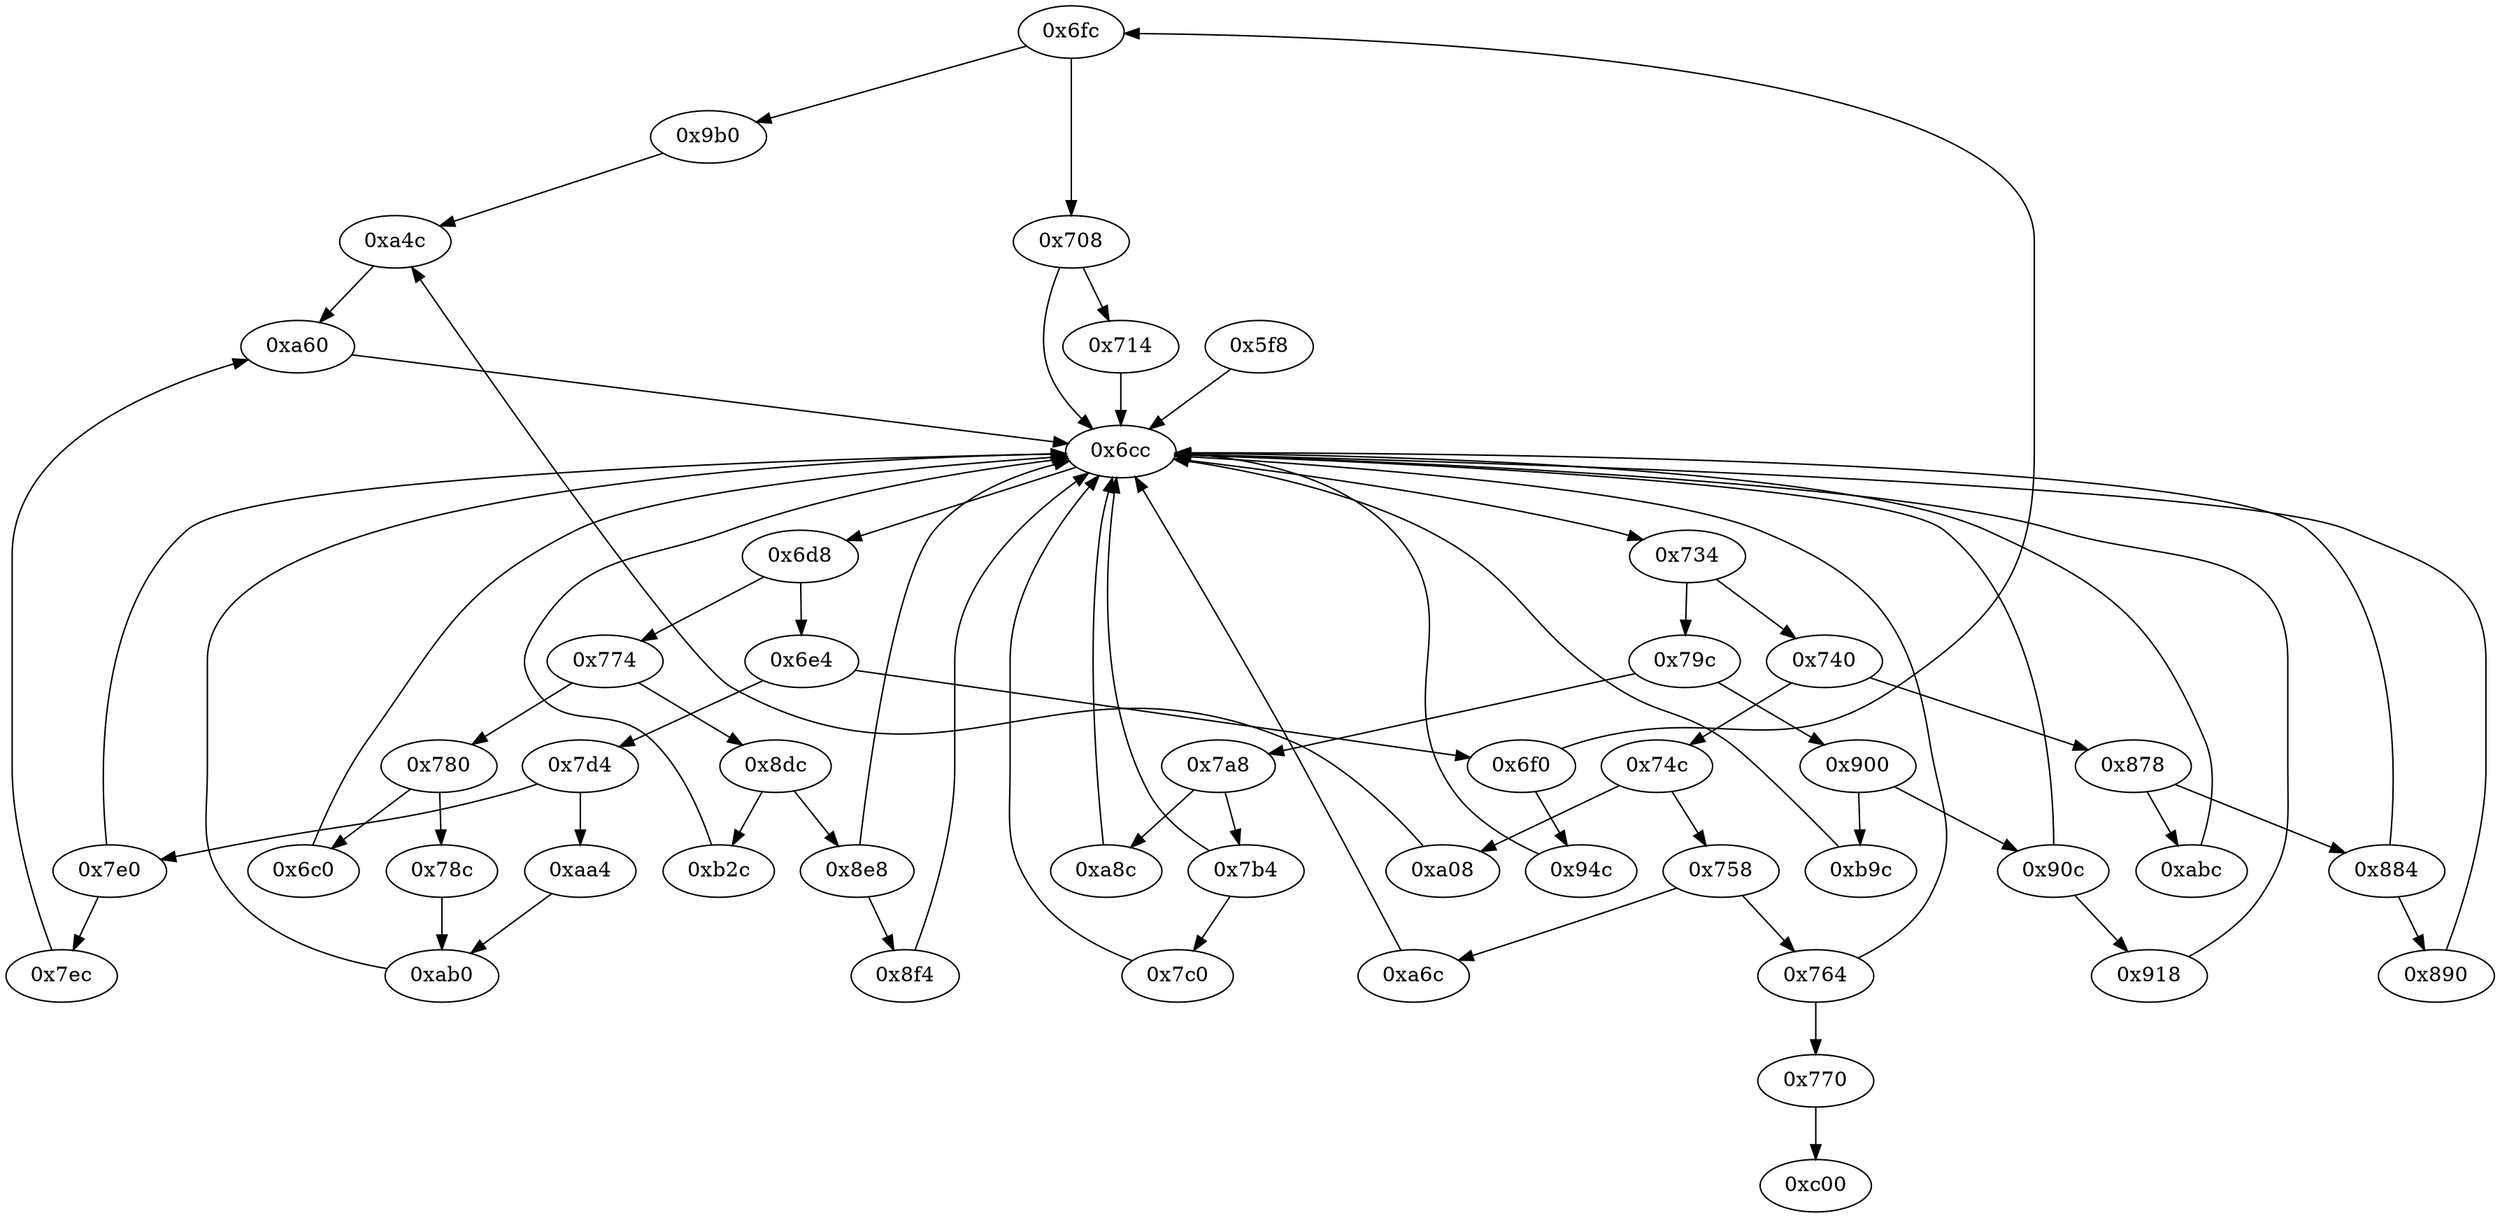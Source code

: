 strict digraph "" {
	"0x6fc"	 [opcode="[u'ldr', u'cmp', u'b']"];
	"0x9b0"	 [opcode="[u'ldr', u'ldr', u'ldr', u'cmp', u'mov', u'mov', u'strb', u'ldr', u'ldr', u'rsb', u'mvn', u'mul', u'mvn', u'ldr', u'ldr', u'orr', \
u'mov', u'cmn', u'mov', u'cmp', u'mov', u'b']"];
	"0x6fc" -> "0x9b0";
	"0x708"	 [opcode="[u'ldr', u'cmp', u'b']"];
	"0x6fc" -> "0x708";
	"0x8f4"	 [opcode="[u'ldr', u'mov', u'b']"];
	"0x6cc"	 [opcode="[u'ldr', u'cmp', u'b']"];
	"0x8f4" -> "0x6cc";
	"0x780"	 [opcode="[u'ldr', u'cmp', u'b']"];
	"0x6c0"	 [opcode="[u'ldr', u'cmp', u'ldr']"];
	"0x780" -> "0x6c0";
	"0x78c"	 [opcode="[u'ldr', u'str', u'ldr', u'b']"];
	"0x780" -> "0x78c";
	"0xa08"	 [opcode="[u'ldr', u'ldr', u'ldr', u'ldr', u'sub', u'sub', u'add', u'mul', u'mvn', u'ldr', u'ldr', u'orr', u'mov', u'cmn', u'mov', u'cmp', \
u'mov']"];
	"0xa4c"	 [opcode="[u'mov', u'mov', u'cmn', u'mov', u'mov']"];
	"0xa08" -> "0xa4c";
	"0xa60"	 [opcode="[u'teq', u'mov', u'b']"];
	"0xa60" -> "0x6cc";
	"0xab0"	 [opcode="[u'str', u'ldr', u'b']"];
	"0xab0" -> "0x6cc";
	"0x7e0"	 [opcode="[u'ldr', u'cmp', u'b']"];
	"0x7e0" -> "0x6cc";
	"0x7ec"	 [opcode="[u'ldr', u'ldr', u'ldr', u'ldr', u'sub', u'add', u'add', u'str', u'ldr', u'rsb', u'rsb', u'str', u'ldr', u'ldr', u'ldr', u'sub', \
u'sub', u'add', u'mul', u'eor', u'and', u'ldr', u'ldr', u'ldr', u'mov', u'mov', u'cmp', u'mov', u'cmp', u'mov', u'mov', u'cmp', \
u'mov', u'mov', u'b']"];
	"0x7e0" -> "0x7ec";
	"0xb9c"	 [opcode="[u'ldr', u'ldr', u'str', u'ldr', u'ldr', u'ldr', u'sub', u'mov', u'mul', u'mov', u'mvn', u'orr', u'cmp', u'mov', u'cmn', u'mov', \
u'teq', u'ldr', u'mov', u'cmn', u'mov', u'mov', u'cmp', u'mov', u'b']"];
	"0xb9c" -> "0x6cc";
	"0x9b0" -> "0xa4c";
	"0x884"	 [opcode="[u'ldr', u'cmp', u'b']"];
	"0x890"	 [opcode="[u'ldr', u'ldr', u'ldr', u'ldr', u'ldr', u'ldr', u'ldr', u'ldr', u'ldr', u'ldr', u'ldr', u'ldr', u'ldr', u'ldr', u'ldr', u'ldr', \
u'ldr', u'mov', u'b']"];
	"0x884" -> "0x890";
	"0x884" -> "0x6cc";
	"0x7a8"	 [opcode="[u'ldr', u'cmp', u'b']"];
	"0x7b4"	 [opcode="[u'ldr', u'cmp', u'b']"];
	"0x7a8" -> "0x7b4";
	"0xa8c"	 [opcode="[u'ldrb', u'ldr', u'ldr', u'cmp', u'mov', u'b']"];
	"0x7a8" -> "0xa8c";
	"0x79c"	 [opcode="[u'ldr', u'cmp', u'b']"];
	"0x79c" -> "0x7a8";
	"0x900"	 [opcode="[u'ldr', u'cmp', u'b']"];
	"0x79c" -> "0x900";
	"0x6e4"	 [opcode="[u'ldr', u'cmp', u'b']"];
	"0x6f0"	 [opcode="[u'ldr', u'cmp', u'b']"];
	"0x6e4" -> "0x6f0";
	"0x7d4"	 [opcode="[u'ldr', u'cmp', u'b']"];
	"0x6e4" -> "0x7d4";
	"0x740"	 [opcode="[u'ldr', u'cmp', u'b']"];
	"0x74c"	 [opcode="[u'ldr', u'cmp', u'b']"];
	"0x740" -> "0x74c";
	"0x878"	 [opcode="[u'ldr', u'cmp', u'b']"];
	"0x740" -> "0x878";
	"0x7c0"	 [opcode="[u'ldr', u'ldr', u'bl', u'mov', u'b']"];
	"0x7c0" -> "0x6cc";
	"0x714"	 [opcode="[u'ldr', u'ldr', u'cmp', u'ldr', u'mov', u'ldr', u'str', u'b']"];
	"0x714" -> "0x6cc";
	"0x734"	 [opcode="[u'ldr', u'cmp', u'b']"];
	"0x734" -> "0x79c";
	"0x734" -> "0x740";
	"0x900" -> "0xb9c";
	"0x90c"	 [opcode="[u'ldr', u'cmp', u'b']"];
	"0x900" -> "0x90c";
	"0x74c" -> "0xa08";
	"0x758"	 [opcode="[u'ldr', u'cmp', u'b']"];
	"0x74c" -> "0x758";
	"0x6c0" -> "0x6cc";
	"0x764"	 [opcode="[u'ldr', u'cmp', u'b']"];
	"0x758" -> "0x764";
	"0xa6c"	 [opcode="[u'ldr', u'ldr', u'add', u'add', u'sub', u'str', u'ldr', u'b']"];
	"0x758" -> "0xa6c";
	"0x770"	 [opcode="[u'b']"];
	"0xc00"	 [opcode="[u'mov', u'sub', u'pop']"];
	"0x770" -> "0xc00";
	"0x774"	 [opcode="[u'ldr', u'cmp', u'b']"];
	"0x774" -> "0x780";
	"0x8dc"	 [opcode="[u'ldr', u'cmp', u'b']"];
	"0x774" -> "0x8dc";
	"0x94c"	 [opcode="[u'ldr', u'mov', u'ldr', u'ldr', u'add', u'sub', u'sub', u'mul', u'mov', u'eor', u'and', u'ldr', u'mov', u'ldr', u'cmp', u'mov', \
u'teq', u'ldr', u'mov', u'cmp', u'mov', u'mov', u'cmp', u'mov', u'b']"];
	"0x94c" -> "0x6cc";
	"0x8e8"	 [opcode="[u'ldr', u'cmp', u'b']"];
	"0x8dc" -> "0x8e8";
	"0xb2c"	 [opcode="[u'ldr', u'str', u'ldr', u'str', u'ldr', u'ldr', u'ldr', u'sub', u'sub', u'add', u'mul', u'mvn', u'ldr', u'orr', u'mov', u'cmn', \
u'mov', u'ldr', u'cmp', u'mov', u'mov', u'mov', u'cmn', u'mov', u'mov', u'teq', u'mov', u'b']"];
	"0x8dc" -> "0xb2c";
	"0xaa4"	 [opcode="[u'mov', u'str', u'mov']"];
	"0xaa4" -> "0xab0";
	"0x6f0" -> "0x6fc";
	"0x6f0" -> "0x94c";
	"0x8e8" -> "0x8f4";
	"0x8e8" -> "0x6cc";
	"0x6d8"	 [opcode="[u'ldr', u'cmp', u'b']"];
	"0x6d8" -> "0x6e4";
	"0x6d8" -> "0x774";
	"0x878" -> "0x884";
	"0xabc"	 [opcode="[u'ldr', u'ldr', u'bl', u'ldr', u'mov', u'ldr', u'ldr', u'add', u'sub', u'sub', u'mul', u'eor', u'and', u'ldr', u'mov', u'mov', \
u'ldr', u'ldr', u'cmp', u'mov', u'teq', u'ldr', u'mov', u'cmp', u'mov', u'cmp', u'mov', u'b']"];
	"0x878" -> "0xabc";
	"0x78c" -> "0xab0";
	"0xa4c" -> "0xa60";
	"0x7b4" -> "0x7c0";
	"0x7b4" -> "0x6cc";
	"0xabc" -> "0x6cc";
	"0x890" -> "0x6cc";
	"0x764" -> "0x770";
	"0x764" -> "0x6cc";
	"0xa6c" -> "0x6cc";
	"0x7d4" -> "0x7e0";
	"0x7d4" -> "0xaa4";
	"0x918"	 [opcode="[u'ldrb', u'ldrb', u'ldr', u'eor', u'tst', u'mov', u'mov', u'cmp', u'mov', u'mov', u'cmp', u'mov', u'b']"];
	"0x918" -> "0x6cc";
	"0xb2c" -> "0x6cc";
	"0x6cc" -> "0x734";
	"0x6cc" -> "0x6d8";
	"0x5f8"	 [opcode="[u'push', u'add', u'sub', u'str', u'ldr', u'mvn', u'ldr', u'ldr', u'sub', u'sub', u'add', u'mul', u'mov', u'mvn', u'ldr', u'orr', \
u'cmn', u'mov', u'mov', u'ldr', u'strb', u'cmp', u'mov', u'strb', u'ldr', u'ldr', u'str', u'ldr', u'str', u'ldr', u'str', u'ldr', \
u'ldr', u'ldr', u'ldr', u'ldr', u'str', u'ldr', u'ldr', u'str', u'ldr', u'add', u'str', u'ldr', u'add', u'str', u'str', u'str', \
u'str', u'b']"];
	"0x5f8" -> "0x6cc";
	"0x90c" -> "0x918";
	"0x90c" -> "0x6cc";
	"0x708" -> "0x714";
	"0x708" -> "0x6cc";
	"0x7ec" -> "0xa60";
	"0xa8c" -> "0x6cc";
}
